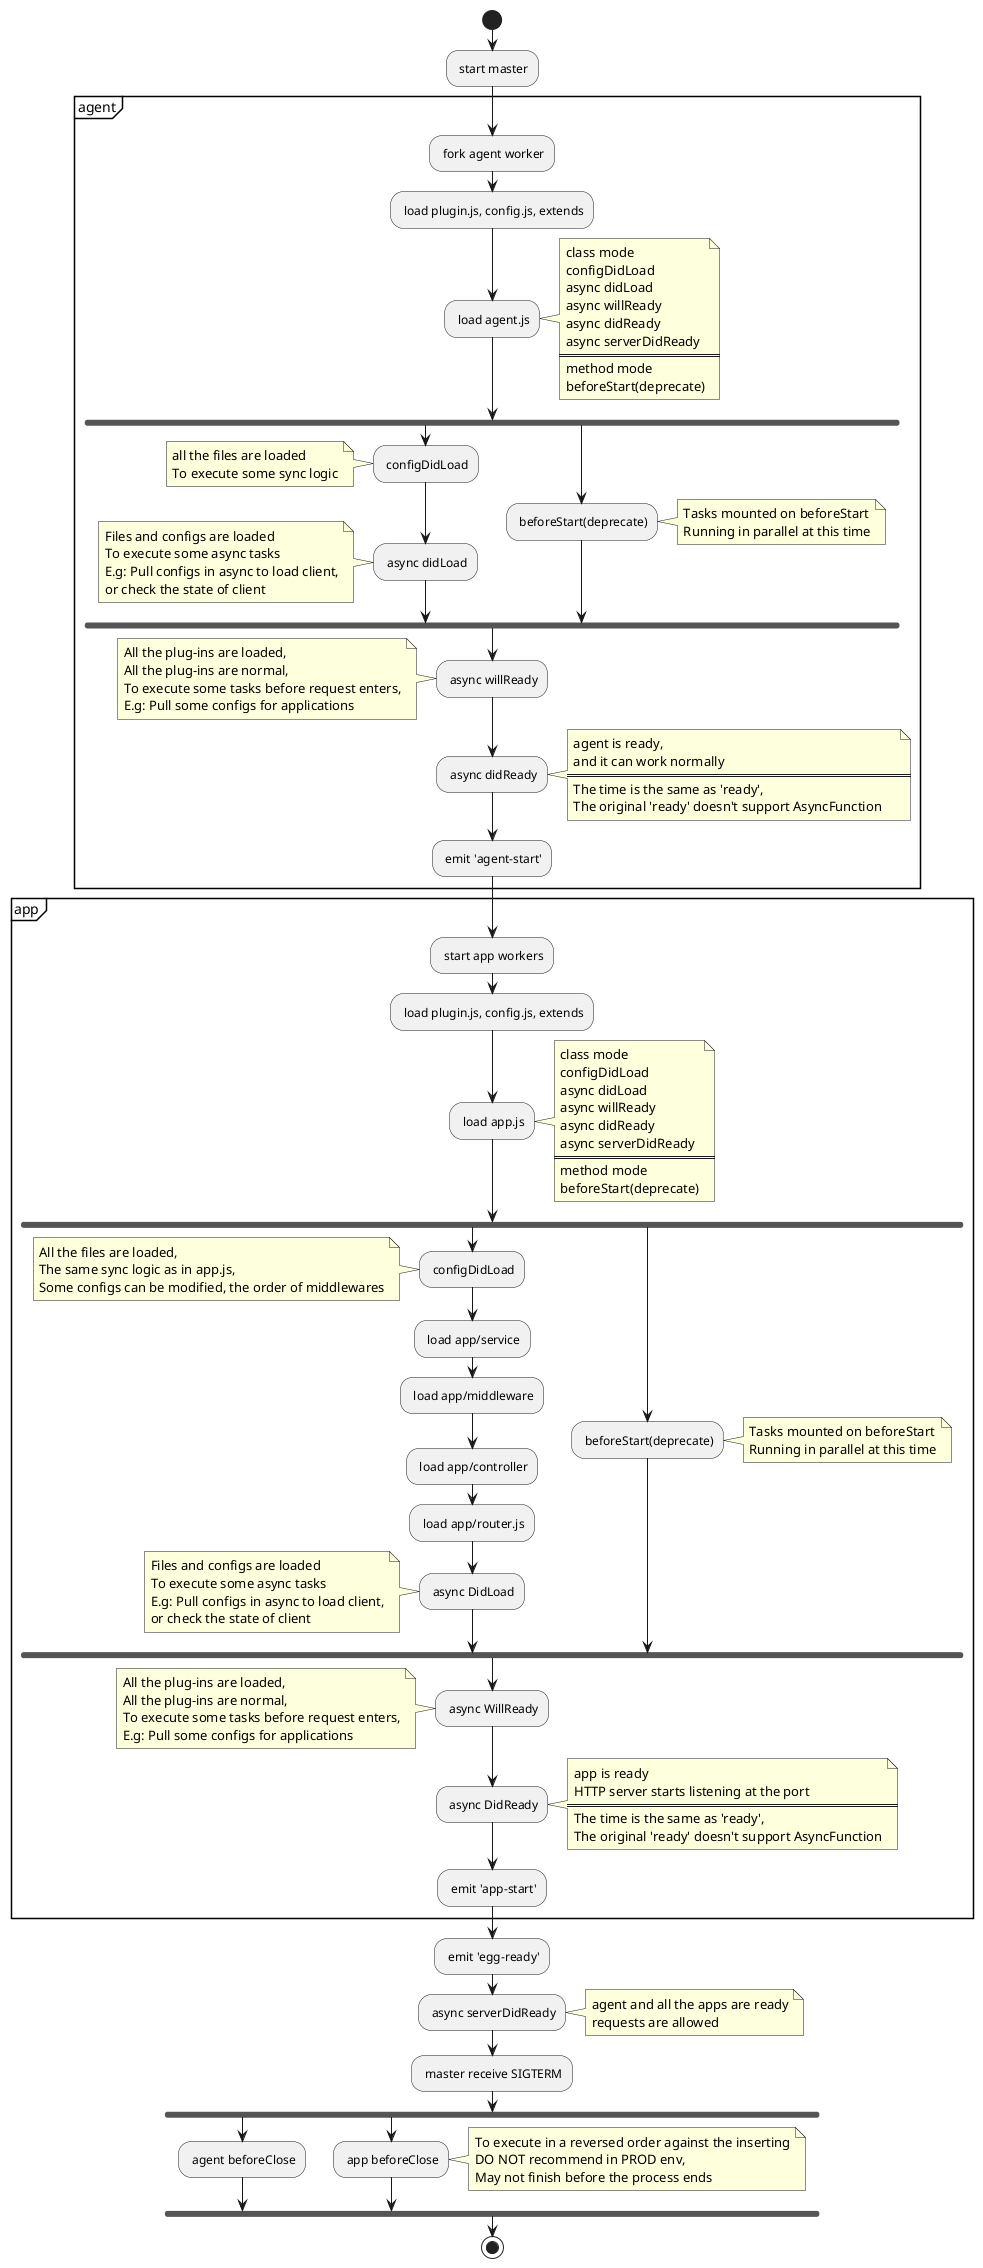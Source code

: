 @startuml
start
: start master;
partition agent {
  : fork agent worker;
  : load plugin.js, config.js, extends;
  : load agent.js;
  note right
    class mode
    configDidLoad
    async didLoad
    async willReady
    async didReady
    async serverDidReady
    ====
    method mode
    beforeStart(deprecate)
  end note  
  fork
  : configDidLoad;
  note left
    all the files are loaded
    To execute some sync logic
  end note
  : async didLoad;
  note left
    Files and configs are loaded
    To execute some async tasks
    E.g: Pull configs in async to load client,
    or check the state of client
  end note
  fork again
    : beforeStart(deprecate);
    note right
      Tasks mounted on beforeStart
      Running in parallel at this time
    end note  
  endfork
  : async willReady;
  note left
    All the plug-ins are loaded,
    All the plug-ins are normal,
    To execute some tasks before request enters,
    E.g: Pull some configs for applications
  end note
  : async didReady;
  note right
    agent is ready,
    and it can work normally
    ====
    The time is the same as 'ready',
    The original 'ready' doesn't support AsyncFunction    
  end note
  : emit 'agent-start';
}
partition app {
  : start app workers;
  : load plugin.js, config.js, extends;
  : load app.js;
  note right
    class mode
    configDidLoad
    async didLoad
    async willReady
    async didReady
    async serverDidReady
    ====
    method mode
    beforeStart(deprecate)
  end note
  fork
    : configDidLoad;
    note left
      All the files are loaded,
      The same sync logic as in app.js,
      Some configs can be modified, the order of middlewares
    end note
    : load app/service;
    : load app/middleware;
    : load app/controller;
    : load app/router.js;
    : async DidLoad;
  note left
    Files and configs are loaded
    To execute some async tasks
    E.g: Pull configs in async to load client,
    or check the state of client
  end note
  fork again
    : beforeStart(deprecate);
    note right
      Tasks mounted on beforeStart
      Running in parallel at this time
    end note
  end fork
    : async WillReady;
  note left
    All the plug-ins are loaded,
    All the plug-ins are normal,
    To execute some tasks before request enters,
    E.g: Pull some configs for applications
  end note
  : async DidReady;
  note right
    app is ready
    HTTP server starts listening at the port
    ====
    The time is the same as 'ready',
    The original 'ready' doesn't support AsyncFunction
  end note
  : emit 'app-start';
}
: emit 'egg-ready';
: async serverDidReady;
note right
  agent and all the apps are ready
  requests are allowed
end note
: master receive SIGTERM;
fork
: agent beforeClose;
fork again
: app beforeClose;
note right
  To execute in a reversed order against the inserting
  DO NOT recommend in PROD env,
  May not finish before the process ends
end note
endfork
stop
@enduml
